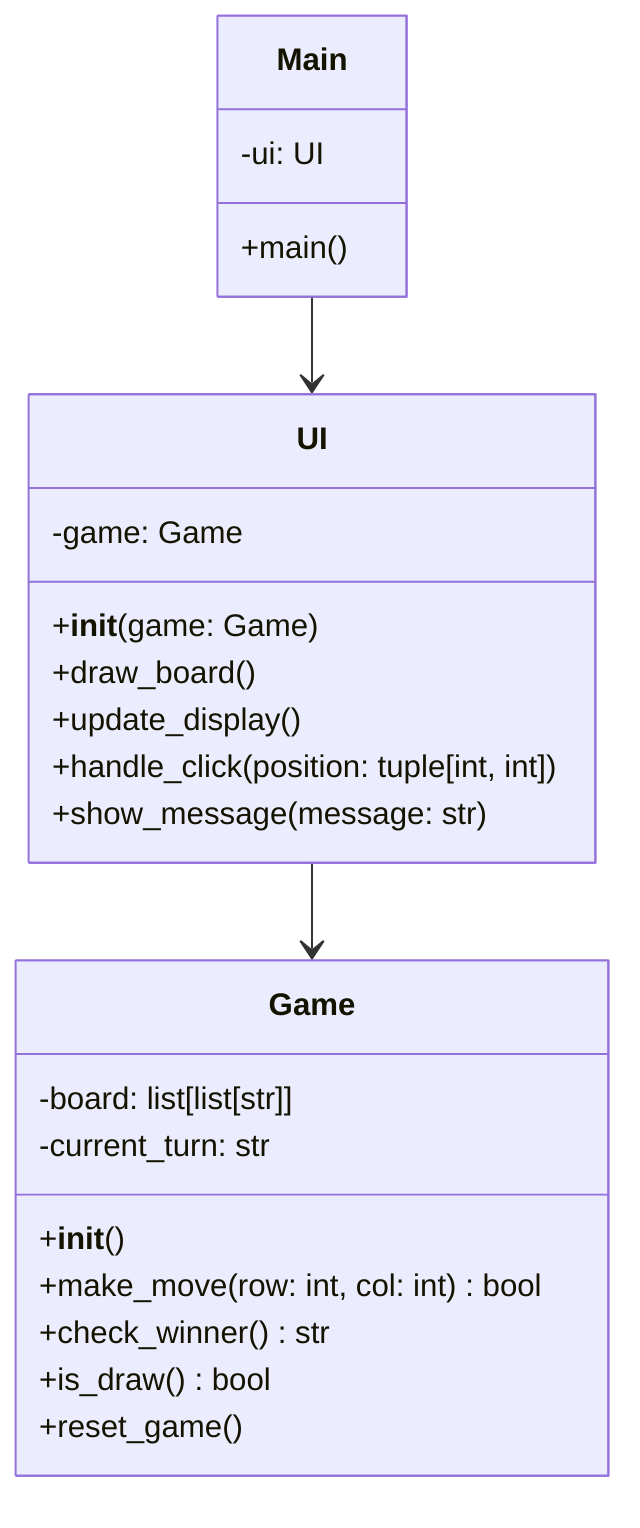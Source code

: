 classDiagram
    class Game {
        -board: list[list[str]]
        -current_turn: str
        +__init__()
        +make_move(row: int, col: int) bool
        +check_winner() str
        +is_draw() bool
        +reset_game()
    }
    class UI {
        -game: Game
        +__init__(game: Game)
        +draw_board()
        +update_display()
        +handle_click(position: tuple[int, int])
        +show_message(message: str)
    }
    class Main {
        -ui: UI
        +main()
    }
    Main --> UI
    UI --> Game